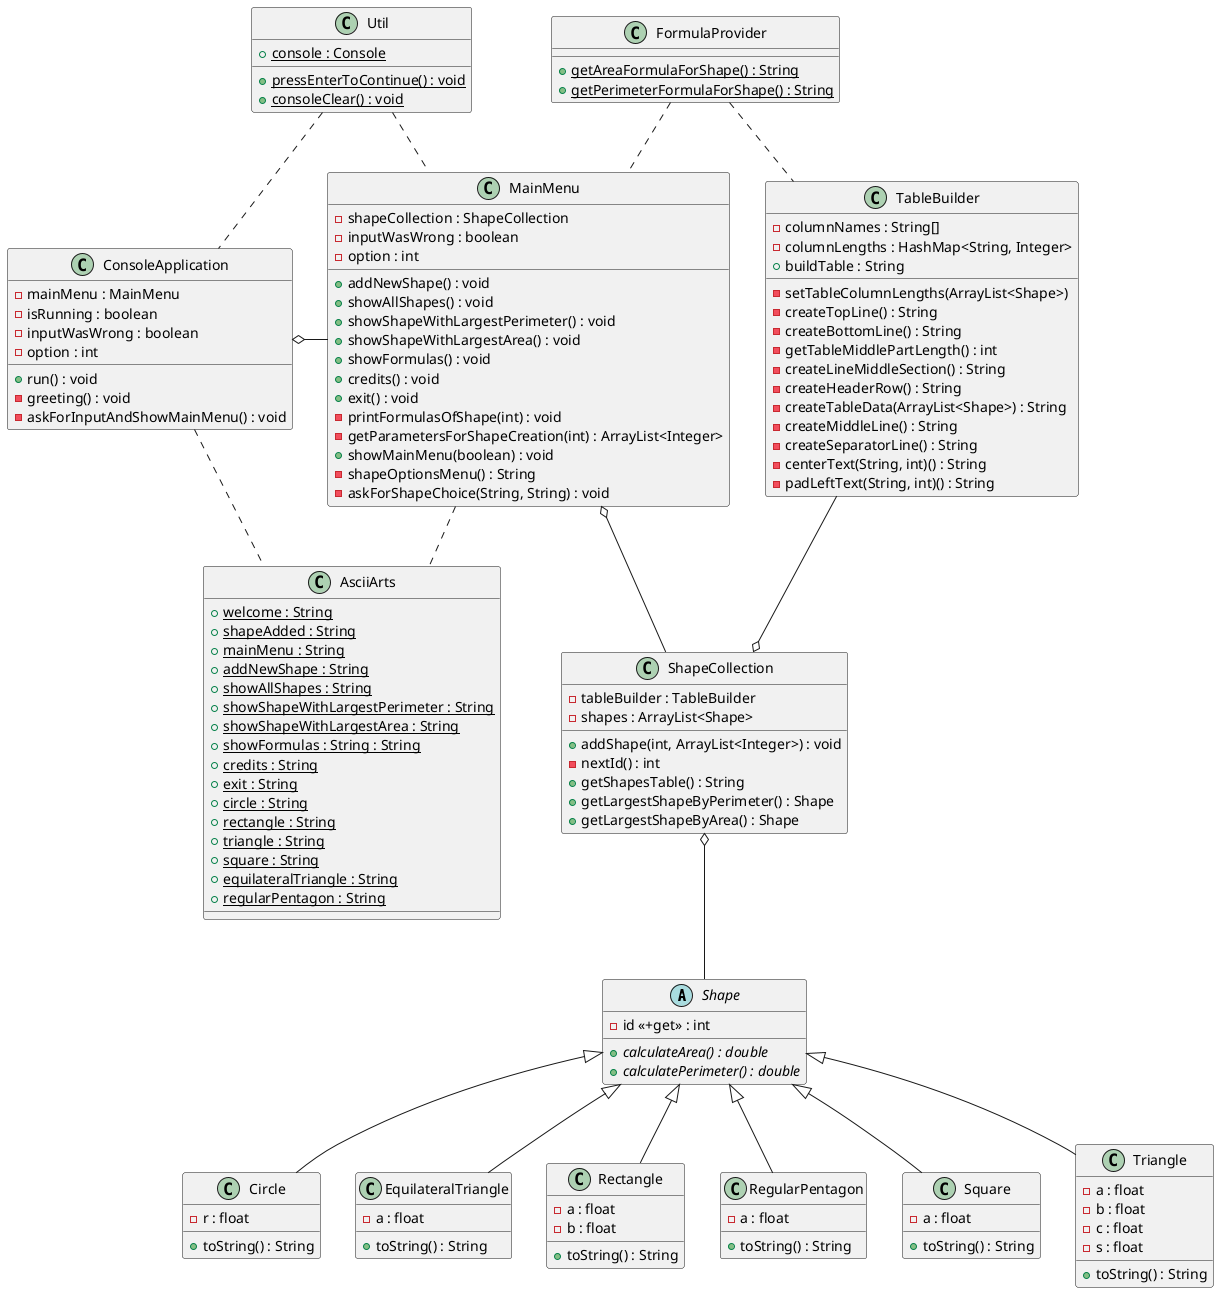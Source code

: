 @startuml

abstract class Shape {
-id <<+get>> : int
+{abstract} calculateArea() : double
+{abstract} calculatePerimeter() : double
}

class Circle {
-r : float
+toString() : String
}

class EquilateralTriangle {
-a : float
+toString() : String
}

class Rectangle {
-a : float
-b : float
+toString() : String
}

class RegularPentagon {
-a : float
+toString() : String
}

class Square {
-a : float
+toString() : String
}

class Triangle {
-a : float
-b : float
-c : float
-s : float
+toString() : String
}

class ShapeCollection {
-tableBuilder : TableBuilder
-shapes : ArrayList<Shape>
+addShape(int, ArrayList<Integer>) : void
-nextId() : int
+getShapesTable() : String
+getLargestShapeByPerimeter() : Shape
+getLargestShapeByArea() : Shape
}

class AsciiArts {
+{static} welcome : String
+{static} shapeAdded : String
+{static} mainMenu : String
+{static} addNewShape : String
+{static} showAllShapes : String
+{static} showShapeWithLargestPerimeter : String
+{static} showShapeWithLargestArea : String
+{static} showFormulas : String : String
+{static} credits : String
+{static} exit : String
+{static} circle : String
+{static} rectangle : String
+{static} triangle : String
+{static} square : String
+{static} equilateralTriangle : String
+{static} regularPentagon : String
}

class ConsoleApplication {
-mainMenu : MainMenu
-isRunning : boolean
-inputWasWrong : boolean
-option : int
+run() : void
-greeting() : void
-askForInputAndShowMainMenu() : void
}

class FormulaProvider {
+{static}getAreaFormulaForShape() : String
+{static}getPerimeterFormulaForShape() : String
}

class MainMenu {
-shapeCollection : ShapeCollection
-inputWasWrong : boolean
-option : int
+addNewShape() : void
+showAllShapes() : void
+showShapeWithLargestPerimeter() : void
+showShapeWithLargestArea() : void
+showFormulas() : void
+credits() : void
+exit() : void
-printFormulasOfShape(int) : void
-getParametersForShapeCreation(int) : ArrayList<Integer>
+showMainMenu(boolean) : void
-shapeOptionsMenu() : String
-askForShapeChoice(String, String) : void
}

class TableBuilder {
-columnNames : String[]
-columnLengths : HashMap<String, Integer>
+buildTable : String
-setTableColumnLengths(ArrayList<Shape>)
-createTopLine() : String
-createBottomLine() : String
-getTableMiddlePartLength() : int
-createLineMiddleSection() : String
-createHeaderRow() : String
-createTableData(ArrayList<Shape>) : String
-createMiddleLine() : String
-createSeparatorLine() : String
-centerText(String, int)() : String
-padLeftText(String, int)() : String
}

class Util {
+{static} console : Console
+{static} pressEnterToContinue() : void
+{static} consoleClear() : void
}


Shape <|-- Circle
Shape <|-- EquilateralTriangle
Shape <|-- Rectangle
Shape <|-- RegularPentagon
Shape <|-- Square
Shape <|-- Triangle

ConsoleApplication o-right- MainMenu

MainMenu o-- ShapeCollection

MainMenu .. AsciiArts
ConsoleApplication .. AsciiArts

ShapeCollection o-- Shape

Util .. ConsoleApplication
Util .. MainMenu

TableBuilder --o ShapeCollection

FormulaProvider .. MainMenu
FormulaProvider .. TableBuilder

@enduml